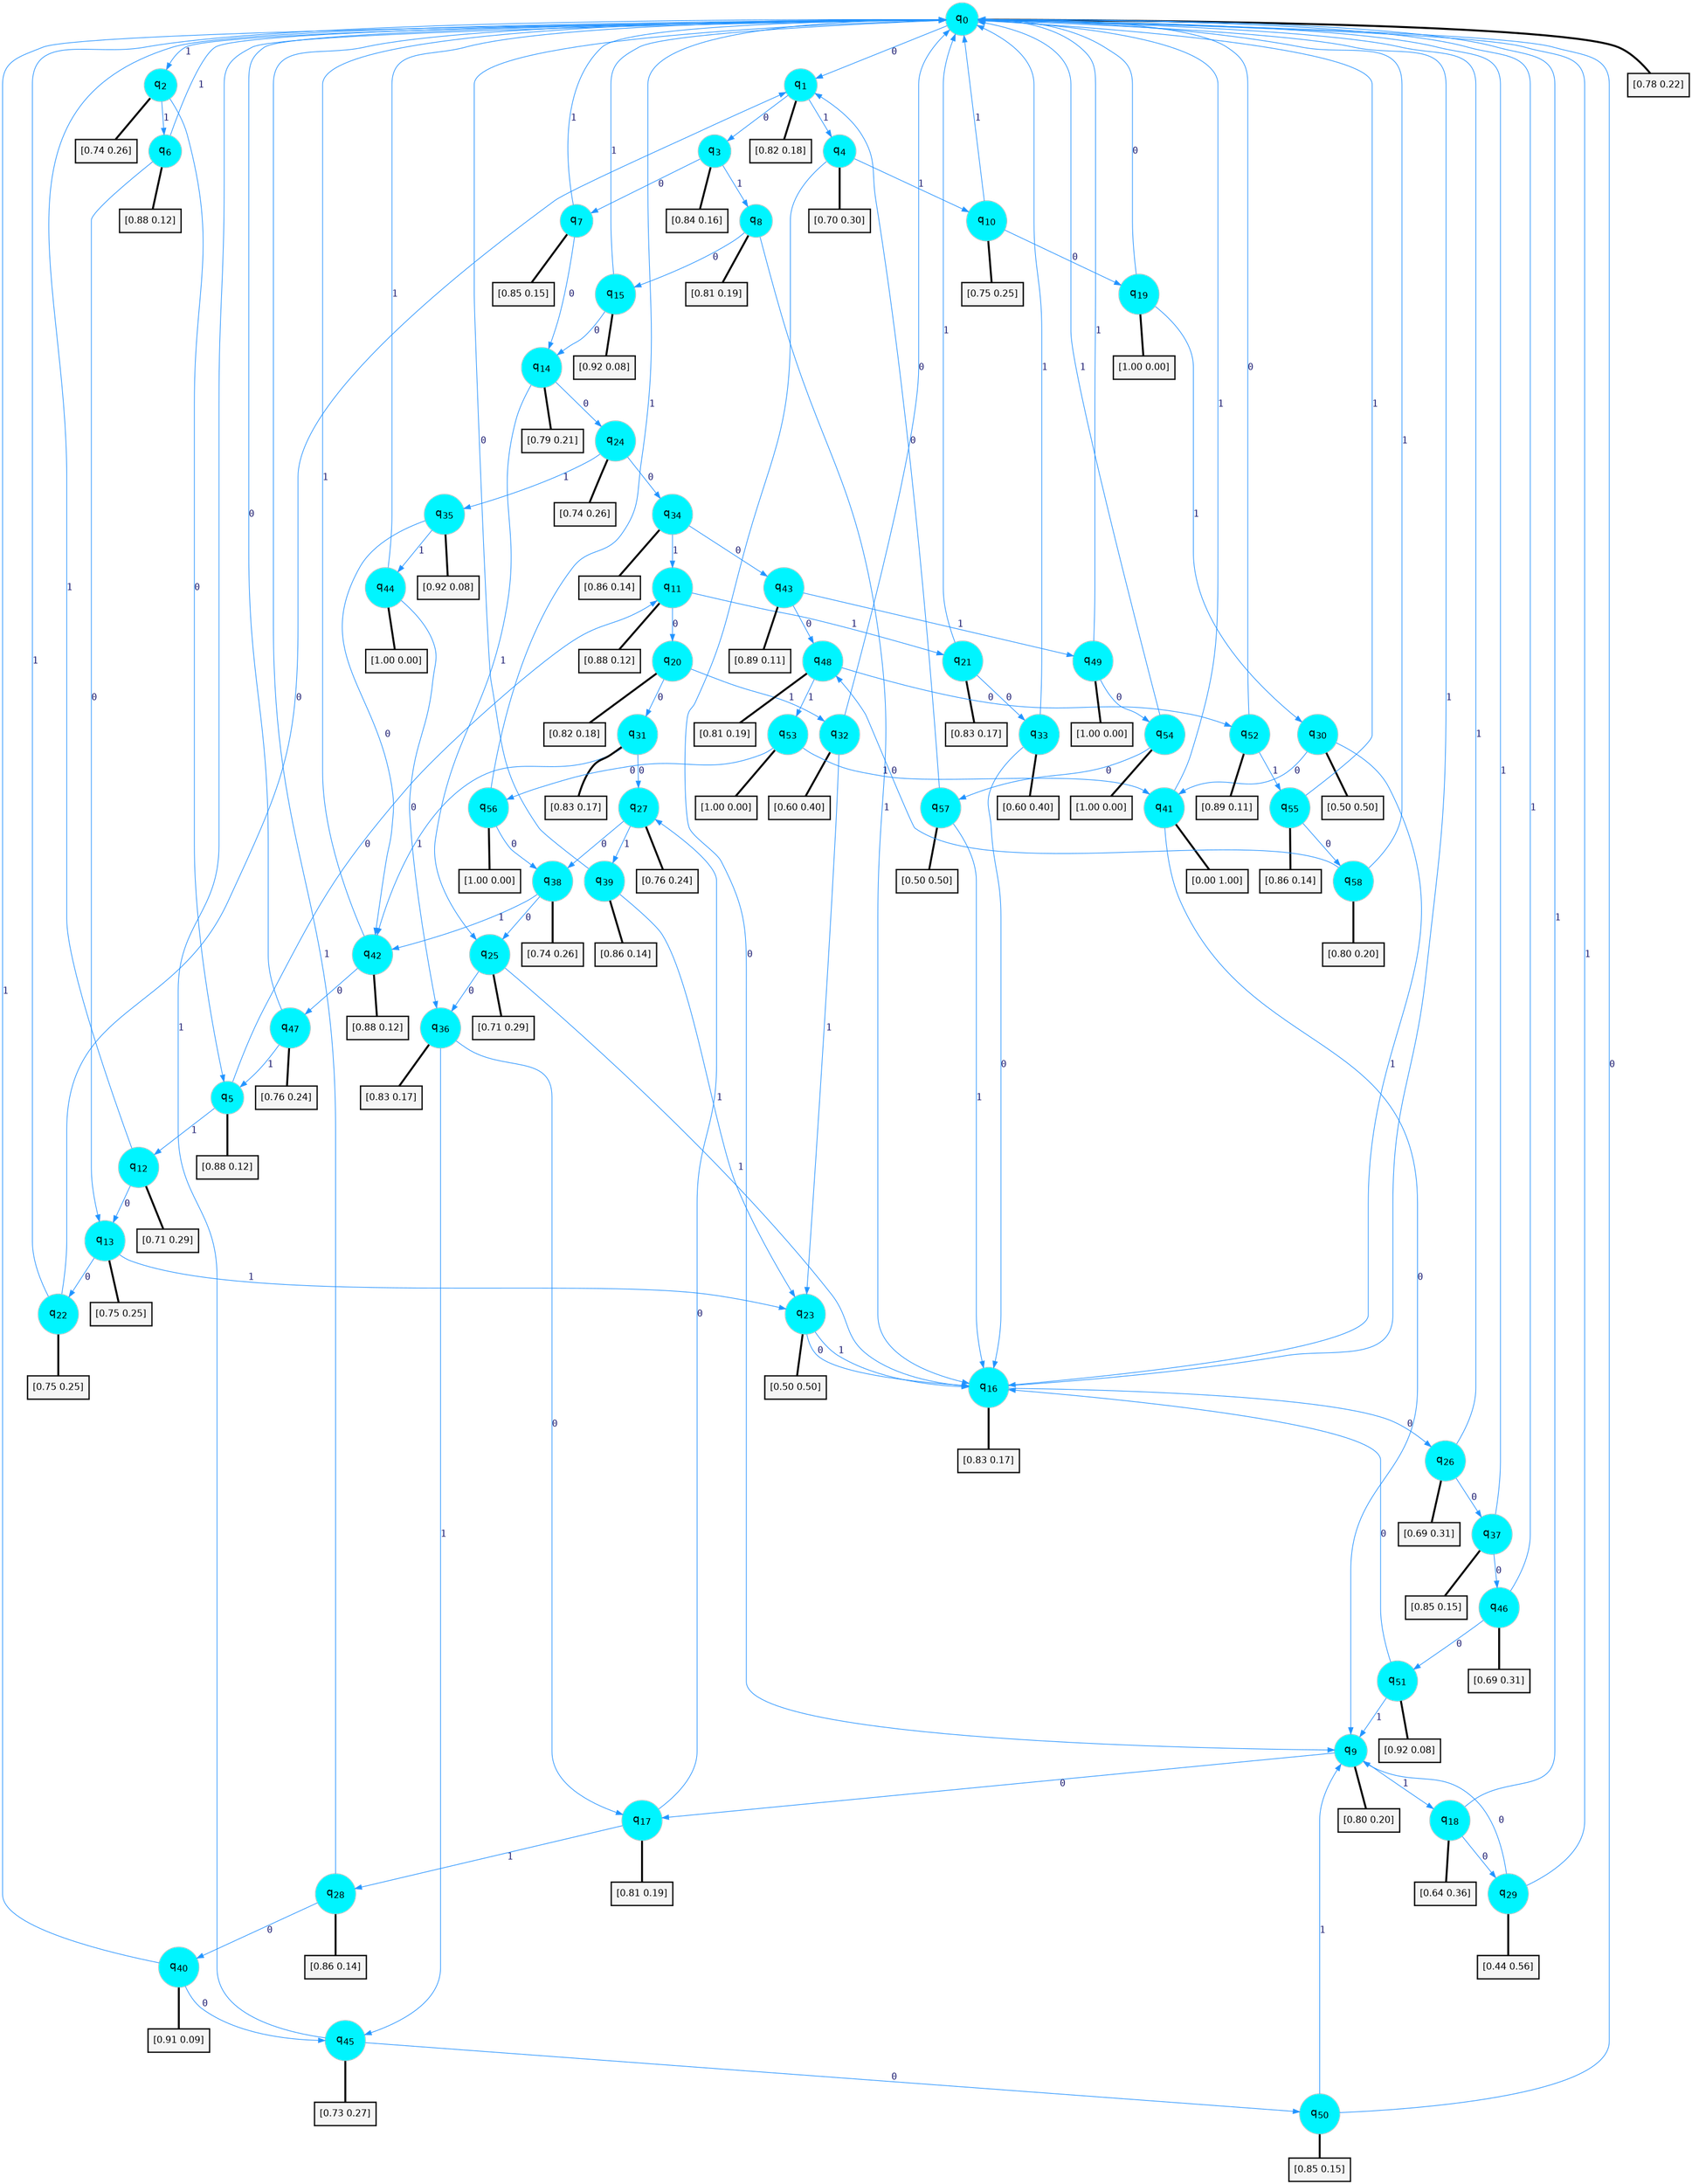digraph G {
graph [
bgcolor=transparent, dpi=300, rankdir=TD, size="40,25"];
node [
color=gray, fillcolor=turquoise1, fontcolor=black, fontname=Helvetica, fontsize=16, fontweight=bold, shape=circle, style=filled];
edge [
arrowsize=1, color=dodgerblue1, fontcolor=midnightblue, fontname=courier, fontweight=bold, penwidth=1, style=solid, weight=20];
0[label=<q<SUB>0</SUB>>];
1[label=<q<SUB>1</SUB>>];
2[label=<q<SUB>2</SUB>>];
3[label=<q<SUB>3</SUB>>];
4[label=<q<SUB>4</SUB>>];
5[label=<q<SUB>5</SUB>>];
6[label=<q<SUB>6</SUB>>];
7[label=<q<SUB>7</SUB>>];
8[label=<q<SUB>8</SUB>>];
9[label=<q<SUB>9</SUB>>];
10[label=<q<SUB>10</SUB>>];
11[label=<q<SUB>11</SUB>>];
12[label=<q<SUB>12</SUB>>];
13[label=<q<SUB>13</SUB>>];
14[label=<q<SUB>14</SUB>>];
15[label=<q<SUB>15</SUB>>];
16[label=<q<SUB>16</SUB>>];
17[label=<q<SUB>17</SUB>>];
18[label=<q<SUB>18</SUB>>];
19[label=<q<SUB>19</SUB>>];
20[label=<q<SUB>20</SUB>>];
21[label=<q<SUB>21</SUB>>];
22[label=<q<SUB>22</SUB>>];
23[label=<q<SUB>23</SUB>>];
24[label=<q<SUB>24</SUB>>];
25[label=<q<SUB>25</SUB>>];
26[label=<q<SUB>26</SUB>>];
27[label=<q<SUB>27</SUB>>];
28[label=<q<SUB>28</SUB>>];
29[label=<q<SUB>29</SUB>>];
30[label=<q<SUB>30</SUB>>];
31[label=<q<SUB>31</SUB>>];
32[label=<q<SUB>32</SUB>>];
33[label=<q<SUB>33</SUB>>];
34[label=<q<SUB>34</SUB>>];
35[label=<q<SUB>35</SUB>>];
36[label=<q<SUB>36</SUB>>];
37[label=<q<SUB>37</SUB>>];
38[label=<q<SUB>38</SUB>>];
39[label=<q<SUB>39</SUB>>];
40[label=<q<SUB>40</SUB>>];
41[label=<q<SUB>41</SUB>>];
42[label=<q<SUB>42</SUB>>];
43[label=<q<SUB>43</SUB>>];
44[label=<q<SUB>44</SUB>>];
45[label=<q<SUB>45</SUB>>];
46[label=<q<SUB>46</SUB>>];
47[label=<q<SUB>47</SUB>>];
48[label=<q<SUB>48</SUB>>];
49[label=<q<SUB>49</SUB>>];
50[label=<q<SUB>50</SUB>>];
51[label=<q<SUB>51</SUB>>];
52[label=<q<SUB>52</SUB>>];
53[label=<q<SUB>53</SUB>>];
54[label=<q<SUB>54</SUB>>];
55[label=<q<SUB>55</SUB>>];
56[label=<q<SUB>56</SUB>>];
57[label=<q<SUB>57</SUB>>];
58[label=<q<SUB>58</SUB>>];
59[label="[0.78 0.22]", shape=box,fontcolor=black, fontname=Helvetica, fontsize=14, penwidth=2, fillcolor=whitesmoke,color=black];
60[label="[0.82 0.18]", shape=box,fontcolor=black, fontname=Helvetica, fontsize=14, penwidth=2, fillcolor=whitesmoke,color=black];
61[label="[0.74 0.26]", shape=box,fontcolor=black, fontname=Helvetica, fontsize=14, penwidth=2, fillcolor=whitesmoke,color=black];
62[label="[0.84 0.16]", shape=box,fontcolor=black, fontname=Helvetica, fontsize=14, penwidth=2, fillcolor=whitesmoke,color=black];
63[label="[0.70 0.30]", shape=box,fontcolor=black, fontname=Helvetica, fontsize=14, penwidth=2, fillcolor=whitesmoke,color=black];
64[label="[0.88 0.12]", shape=box,fontcolor=black, fontname=Helvetica, fontsize=14, penwidth=2, fillcolor=whitesmoke,color=black];
65[label="[0.88 0.12]", shape=box,fontcolor=black, fontname=Helvetica, fontsize=14, penwidth=2, fillcolor=whitesmoke,color=black];
66[label="[0.85 0.15]", shape=box,fontcolor=black, fontname=Helvetica, fontsize=14, penwidth=2, fillcolor=whitesmoke,color=black];
67[label="[0.81 0.19]", shape=box,fontcolor=black, fontname=Helvetica, fontsize=14, penwidth=2, fillcolor=whitesmoke,color=black];
68[label="[0.80 0.20]", shape=box,fontcolor=black, fontname=Helvetica, fontsize=14, penwidth=2, fillcolor=whitesmoke,color=black];
69[label="[0.75 0.25]", shape=box,fontcolor=black, fontname=Helvetica, fontsize=14, penwidth=2, fillcolor=whitesmoke,color=black];
70[label="[0.88 0.12]", shape=box,fontcolor=black, fontname=Helvetica, fontsize=14, penwidth=2, fillcolor=whitesmoke,color=black];
71[label="[0.71 0.29]", shape=box,fontcolor=black, fontname=Helvetica, fontsize=14, penwidth=2, fillcolor=whitesmoke,color=black];
72[label="[0.75 0.25]", shape=box,fontcolor=black, fontname=Helvetica, fontsize=14, penwidth=2, fillcolor=whitesmoke,color=black];
73[label="[0.79 0.21]", shape=box,fontcolor=black, fontname=Helvetica, fontsize=14, penwidth=2, fillcolor=whitesmoke,color=black];
74[label="[0.92 0.08]", shape=box,fontcolor=black, fontname=Helvetica, fontsize=14, penwidth=2, fillcolor=whitesmoke,color=black];
75[label="[0.83 0.17]", shape=box,fontcolor=black, fontname=Helvetica, fontsize=14, penwidth=2, fillcolor=whitesmoke,color=black];
76[label="[0.81 0.19]", shape=box,fontcolor=black, fontname=Helvetica, fontsize=14, penwidth=2, fillcolor=whitesmoke,color=black];
77[label="[0.64 0.36]", shape=box,fontcolor=black, fontname=Helvetica, fontsize=14, penwidth=2, fillcolor=whitesmoke,color=black];
78[label="[1.00 0.00]", shape=box,fontcolor=black, fontname=Helvetica, fontsize=14, penwidth=2, fillcolor=whitesmoke,color=black];
79[label="[0.82 0.18]", shape=box,fontcolor=black, fontname=Helvetica, fontsize=14, penwidth=2, fillcolor=whitesmoke,color=black];
80[label="[0.83 0.17]", shape=box,fontcolor=black, fontname=Helvetica, fontsize=14, penwidth=2, fillcolor=whitesmoke,color=black];
81[label="[0.75 0.25]", shape=box,fontcolor=black, fontname=Helvetica, fontsize=14, penwidth=2, fillcolor=whitesmoke,color=black];
82[label="[0.50 0.50]", shape=box,fontcolor=black, fontname=Helvetica, fontsize=14, penwidth=2, fillcolor=whitesmoke,color=black];
83[label="[0.74 0.26]", shape=box,fontcolor=black, fontname=Helvetica, fontsize=14, penwidth=2, fillcolor=whitesmoke,color=black];
84[label="[0.71 0.29]", shape=box,fontcolor=black, fontname=Helvetica, fontsize=14, penwidth=2, fillcolor=whitesmoke,color=black];
85[label="[0.69 0.31]", shape=box,fontcolor=black, fontname=Helvetica, fontsize=14, penwidth=2, fillcolor=whitesmoke,color=black];
86[label="[0.76 0.24]", shape=box,fontcolor=black, fontname=Helvetica, fontsize=14, penwidth=2, fillcolor=whitesmoke,color=black];
87[label="[0.86 0.14]", shape=box,fontcolor=black, fontname=Helvetica, fontsize=14, penwidth=2, fillcolor=whitesmoke,color=black];
88[label="[0.44 0.56]", shape=box,fontcolor=black, fontname=Helvetica, fontsize=14, penwidth=2, fillcolor=whitesmoke,color=black];
89[label="[0.50 0.50]", shape=box,fontcolor=black, fontname=Helvetica, fontsize=14, penwidth=2, fillcolor=whitesmoke,color=black];
90[label="[0.83 0.17]", shape=box,fontcolor=black, fontname=Helvetica, fontsize=14, penwidth=2, fillcolor=whitesmoke,color=black];
91[label="[0.60 0.40]", shape=box,fontcolor=black, fontname=Helvetica, fontsize=14, penwidth=2, fillcolor=whitesmoke,color=black];
92[label="[0.60 0.40]", shape=box,fontcolor=black, fontname=Helvetica, fontsize=14, penwidth=2, fillcolor=whitesmoke,color=black];
93[label="[0.86 0.14]", shape=box,fontcolor=black, fontname=Helvetica, fontsize=14, penwidth=2, fillcolor=whitesmoke,color=black];
94[label="[0.92 0.08]", shape=box,fontcolor=black, fontname=Helvetica, fontsize=14, penwidth=2, fillcolor=whitesmoke,color=black];
95[label="[0.83 0.17]", shape=box,fontcolor=black, fontname=Helvetica, fontsize=14, penwidth=2, fillcolor=whitesmoke,color=black];
96[label="[0.85 0.15]", shape=box,fontcolor=black, fontname=Helvetica, fontsize=14, penwidth=2, fillcolor=whitesmoke,color=black];
97[label="[0.74 0.26]", shape=box,fontcolor=black, fontname=Helvetica, fontsize=14, penwidth=2, fillcolor=whitesmoke,color=black];
98[label="[0.86 0.14]", shape=box,fontcolor=black, fontname=Helvetica, fontsize=14, penwidth=2, fillcolor=whitesmoke,color=black];
99[label="[0.91 0.09]", shape=box,fontcolor=black, fontname=Helvetica, fontsize=14, penwidth=2, fillcolor=whitesmoke,color=black];
100[label="[0.00 1.00]", shape=box,fontcolor=black, fontname=Helvetica, fontsize=14, penwidth=2, fillcolor=whitesmoke,color=black];
101[label="[0.88 0.12]", shape=box,fontcolor=black, fontname=Helvetica, fontsize=14, penwidth=2, fillcolor=whitesmoke,color=black];
102[label="[0.89 0.11]", shape=box,fontcolor=black, fontname=Helvetica, fontsize=14, penwidth=2, fillcolor=whitesmoke,color=black];
103[label="[1.00 0.00]", shape=box,fontcolor=black, fontname=Helvetica, fontsize=14, penwidth=2, fillcolor=whitesmoke,color=black];
104[label="[0.73 0.27]", shape=box,fontcolor=black, fontname=Helvetica, fontsize=14, penwidth=2, fillcolor=whitesmoke,color=black];
105[label="[0.69 0.31]", shape=box,fontcolor=black, fontname=Helvetica, fontsize=14, penwidth=2, fillcolor=whitesmoke,color=black];
106[label="[0.76 0.24]", shape=box,fontcolor=black, fontname=Helvetica, fontsize=14, penwidth=2, fillcolor=whitesmoke,color=black];
107[label="[0.81 0.19]", shape=box,fontcolor=black, fontname=Helvetica, fontsize=14, penwidth=2, fillcolor=whitesmoke,color=black];
108[label="[1.00 0.00]", shape=box,fontcolor=black, fontname=Helvetica, fontsize=14, penwidth=2, fillcolor=whitesmoke,color=black];
109[label="[0.85 0.15]", shape=box,fontcolor=black, fontname=Helvetica, fontsize=14, penwidth=2, fillcolor=whitesmoke,color=black];
110[label="[0.92 0.08]", shape=box,fontcolor=black, fontname=Helvetica, fontsize=14, penwidth=2, fillcolor=whitesmoke,color=black];
111[label="[0.89 0.11]", shape=box,fontcolor=black, fontname=Helvetica, fontsize=14, penwidth=2, fillcolor=whitesmoke,color=black];
112[label="[1.00 0.00]", shape=box,fontcolor=black, fontname=Helvetica, fontsize=14, penwidth=2, fillcolor=whitesmoke,color=black];
113[label="[1.00 0.00]", shape=box,fontcolor=black, fontname=Helvetica, fontsize=14, penwidth=2, fillcolor=whitesmoke,color=black];
114[label="[0.86 0.14]", shape=box,fontcolor=black, fontname=Helvetica, fontsize=14, penwidth=2, fillcolor=whitesmoke,color=black];
115[label="[1.00 0.00]", shape=box,fontcolor=black, fontname=Helvetica, fontsize=14, penwidth=2, fillcolor=whitesmoke,color=black];
116[label="[0.50 0.50]", shape=box,fontcolor=black, fontname=Helvetica, fontsize=14, penwidth=2, fillcolor=whitesmoke,color=black];
117[label="[0.80 0.20]", shape=box,fontcolor=black, fontname=Helvetica, fontsize=14, penwidth=2, fillcolor=whitesmoke,color=black];
0->1 [label=0];
0->2 [label=1];
0->59 [arrowhead=none, penwidth=3,color=black];
1->3 [label=0];
1->4 [label=1];
1->60 [arrowhead=none, penwidth=3,color=black];
2->5 [label=0];
2->6 [label=1];
2->61 [arrowhead=none, penwidth=3,color=black];
3->7 [label=0];
3->8 [label=1];
3->62 [arrowhead=none, penwidth=3,color=black];
4->9 [label=0];
4->10 [label=1];
4->63 [arrowhead=none, penwidth=3,color=black];
5->11 [label=0];
5->12 [label=1];
5->64 [arrowhead=none, penwidth=3,color=black];
6->13 [label=0];
6->0 [label=1];
6->65 [arrowhead=none, penwidth=3,color=black];
7->14 [label=0];
7->0 [label=1];
7->66 [arrowhead=none, penwidth=3,color=black];
8->15 [label=0];
8->16 [label=1];
8->67 [arrowhead=none, penwidth=3,color=black];
9->17 [label=0];
9->18 [label=1];
9->68 [arrowhead=none, penwidth=3,color=black];
10->19 [label=0];
10->0 [label=1];
10->69 [arrowhead=none, penwidth=3,color=black];
11->20 [label=0];
11->21 [label=1];
11->70 [arrowhead=none, penwidth=3,color=black];
12->13 [label=0];
12->0 [label=1];
12->71 [arrowhead=none, penwidth=3,color=black];
13->22 [label=0];
13->23 [label=1];
13->72 [arrowhead=none, penwidth=3,color=black];
14->24 [label=0];
14->25 [label=1];
14->73 [arrowhead=none, penwidth=3,color=black];
15->14 [label=0];
15->0 [label=1];
15->74 [arrowhead=none, penwidth=3,color=black];
16->26 [label=0];
16->0 [label=1];
16->75 [arrowhead=none, penwidth=3,color=black];
17->27 [label=0];
17->28 [label=1];
17->76 [arrowhead=none, penwidth=3,color=black];
18->29 [label=0];
18->0 [label=1];
18->77 [arrowhead=none, penwidth=3,color=black];
19->0 [label=0];
19->30 [label=1];
19->78 [arrowhead=none, penwidth=3,color=black];
20->31 [label=0];
20->32 [label=1];
20->79 [arrowhead=none, penwidth=3,color=black];
21->33 [label=0];
21->0 [label=1];
21->80 [arrowhead=none, penwidth=3,color=black];
22->1 [label=0];
22->0 [label=1];
22->81 [arrowhead=none, penwidth=3,color=black];
23->16 [label=0];
23->16 [label=1];
23->82 [arrowhead=none, penwidth=3,color=black];
24->34 [label=0];
24->35 [label=1];
24->83 [arrowhead=none, penwidth=3,color=black];
25->36 [label=0];
25->16 [label=1];
25->84 [arrowhead=none, penwidth=3,color=black];
26->37 [label=0];
26->0 [label=1];
26->85 [arrowhead=none, penwidth=3,color=black];
27->38 [label=0];
27->39 [label=1];
27->86 [arrowhead=none, penwidth=3,color=black];
28->40 [label=0];
28->0 [label=1];
28->87 [arrowhead=none, penwidth=3,color=black];
29->9 [label=0];
29->0 [label=1];
29->88 [arrowhead=none, penwidth=3,color=black];
30->41 [label=0];
30->16 [label=1];
30->89 [arrowhead=none, penwidth=3,color=black];
31->27 [label=0];
31->42 [label=1];
31->90 [arrowhead=none, penwidth=3,color=black];
32->0 [label=0];
32->23 [label=1];
32->91 [arrowhead=none, penwidth=3,color=black];
33->16 [label=0];
33->0 [label=1];
33->92 [arrowhead=none, penwidth=3,color=black];
34->43 [label=0];
34->11 [label=1];
34->93 [arrowhead=none, penwidth=3,color=black];
35->42 [label=0];
35->44 [label=1];
35->94 [arrowhead=none, penwidth=3,color=black];
36->17 [label=0];
36->45 [label=1];
36->95 [arrowhead=none, penwidth=3,color=black];
37->46 [label=0];
37->0 [label=1];
37->96 [arrowhead=none, penwidth=3,color=black];
38->25 [label=0];
38->42 [label=1];
38->97 [arrowhead=none, penwidth=3,color=black];
39->0 [label=0];
39->23 [label=1];
39->98 [arrowhead=none, penwidth=3,color=black];
40->45 [label=0];
40->0 [label=1];
40->99 [arrowhead=none, penwidth=3,color=black];
41->9 [label=0];
41->0 [label=1];
41->100 [arrowhead=none, penwidth=3,color=black];
42->47 [label=0];
42->0 [label=1];
42->101 [arrowhead=none, penwidth=3,color=black];
43->48 [label=0];
43->49 [label=1];
43->102 [arrowhead=none, penwidth=3,color=black];
44->36 [label=0];
44->0 [label=1];
44->103 [arrowhead=none, penwidth=3,color=black];
45->50 [label=0];
45->0 [label=1];
45->104 [arrowhead=none, penwidth=3,color=black];
46->51 [label=0];
46->0 [label=1];
46->105 [arrowhead=none, penwidth=3,color=black];
47->0 [label=0];
47->5 [label=1];
47->106 [arrowhead=none, penwidth=3,color=black];
48->52 [label=0];
48->53 [label=1];
48->107 [arrowhead=none, penwidth=3,color=black];
49->54 [label=0];
49->0 [label=1];
49->108 [arrowhead=none, penwidth=3,color=black];
50->0 [label=0];
50->9 [label=1];
50->109 [arrowhead=none, penwidth=3,color=black];
51->16 [label=0];
51->9 [label=1];
51->110 [arrowhead=none, penwidth=3,color=black];
52->0 [label=0];
52->55 [label=1];
52->111 [arrowhead=none, penwidth=3,color=black];
53->56 [label=0];
53->41 [label=1];
53->112 [arrowhead=none, penwidth=3,color=black];
54->57 [label=0];
54->0 [label=1];
54->113 [arrowhead=none, penwidth=3,color=black];
55->58 [label=0];
55->0 [label=1];
55->114 [arrowhead=none, penwidth=3,color=black];
56->38 [label=0];
56->0 [label=1];
56->115 [arrowhead=none, penwidth=3,color=black];
57->1 [label=0];
57->16 [label=1];
57->116 [arrowhead=none, penwidth=3,color=black];
58->48 [label=0];
58->0 [label=1];
58->117 [arrowhead=none, penwidth=3,color=black];
}
